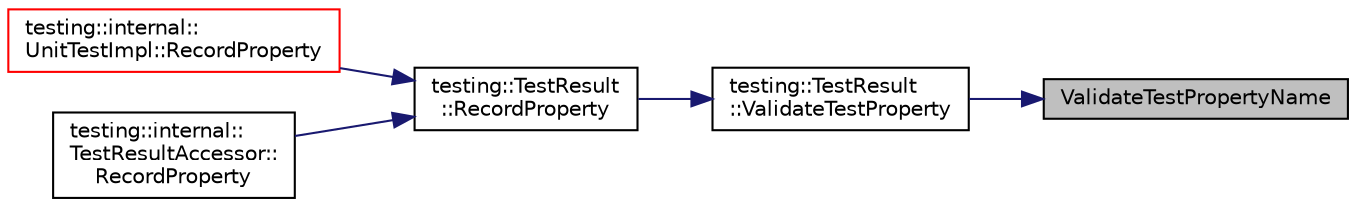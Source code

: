digraph "ValidateTestPropertyName"
{
 // INTERACTIVE_SVG=YES
 // LATEX_PDF_SIZE
  bgcolor="transparent";
  edge [fontname="Helvetica",fontsize="10",labelfontname="Helvetica",labelfontsize="10"];
  node [fontname="Helvetica",fontsize="10",shape=record];
  rankdir="RL";
  Node1 [label="ValidateTestPropertyName",height=0.2,width=0.4,color="black", fillcolor="grey75", style="filled", fontcolor="black",tooltip=" "];
  Node1 -> Node2 [dir="back",color="midnightblue",fontsize="10",style="solid",fontname="Helvetica"];
  Node2 [label="testing::TestResult\l::ValidateTestProperty",height=0.2,width=0.4,color="black",URL="$d6/d6e/classtesting_1_1TestResult_a2443df28261cf11c12cb7f53e968261e.html#a2443df28261cf11c12cb7f53e968261e",tooltip=" "];
  Node2 -> Node3 [dir="back",color="midnightblue",fontsize="10",style="solid",fontname="Helvetica"];
  Node3 [label="testing::TestResult\l::RecordProperty",height=0.2,width=0.4,color="black",URL="$d6/d6e/classtesting_1_1TestResult_a33626833a874fe245b35ad6e6e1f18d4.html#a33626833a874fe245b35ad6e6e1f18d4",tooltip=" "];
  Node3 -> Node4 [dir="back",color="midnightblue",fontsize="10",style="solid",fontname="Helvetica"];
  Node4 [label="testing::internal::\lUnitTestImpl::RecordProperty",height=0.2,width=0.4,color="red",URL="$d0/de3/classtesting_1_1internal_1_1UnitTestImpl_aaeadbc79a8d2cc722ecffc52b03c3a08.html#aaeadbc79a8d2cc722ecffc52b03c3a08",tooltip=" "];
  Node3 -> Node8 [dir="back",color="midnightblue",fontsize="10",style="solid",fontname="Helvetica"];
  Node8 [label="testing::internal::\lTestResultAccessor::\lRecordProperty",height=0.2,width=0.4,color="black",URL="$db/d32/classtesting_1_1internal_1_1TestResultAccessor_a1441a2e8d0b2e8d4402bb451819aab61.html#a1441a2e8d0b2e8d4402bb451819aab61",tooltip=" "];
}
